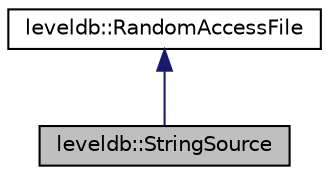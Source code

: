 digraph "leveldb::StringSource"
{
 // LATEX_PDF_SIZE
  edge [fontname="Helvetica",fontsize="10",labelfontname="Helvetica",labelfontsize="10"];
  node [fontname="Helvetica",fontsize="10",shape=record];
  Node2 [label="leveldb::StringSource",height=0.2,width=0.4,color="black", fillcolor="grey75", style="filled", fontcolor="black",tooltip=" "];
  Node3 -> Node2 [dir="back",color="midnightblue",fontsize="10",style="solid",fontname="Helvetica"];
  Node3 [label="leveldb::RandomAccessFile",height=0.2,width=0.4,color="black", fillcolor="white", style="filled",URL="$classleveldb_1_1_random_access_file.html",tooltip=" "];
}
